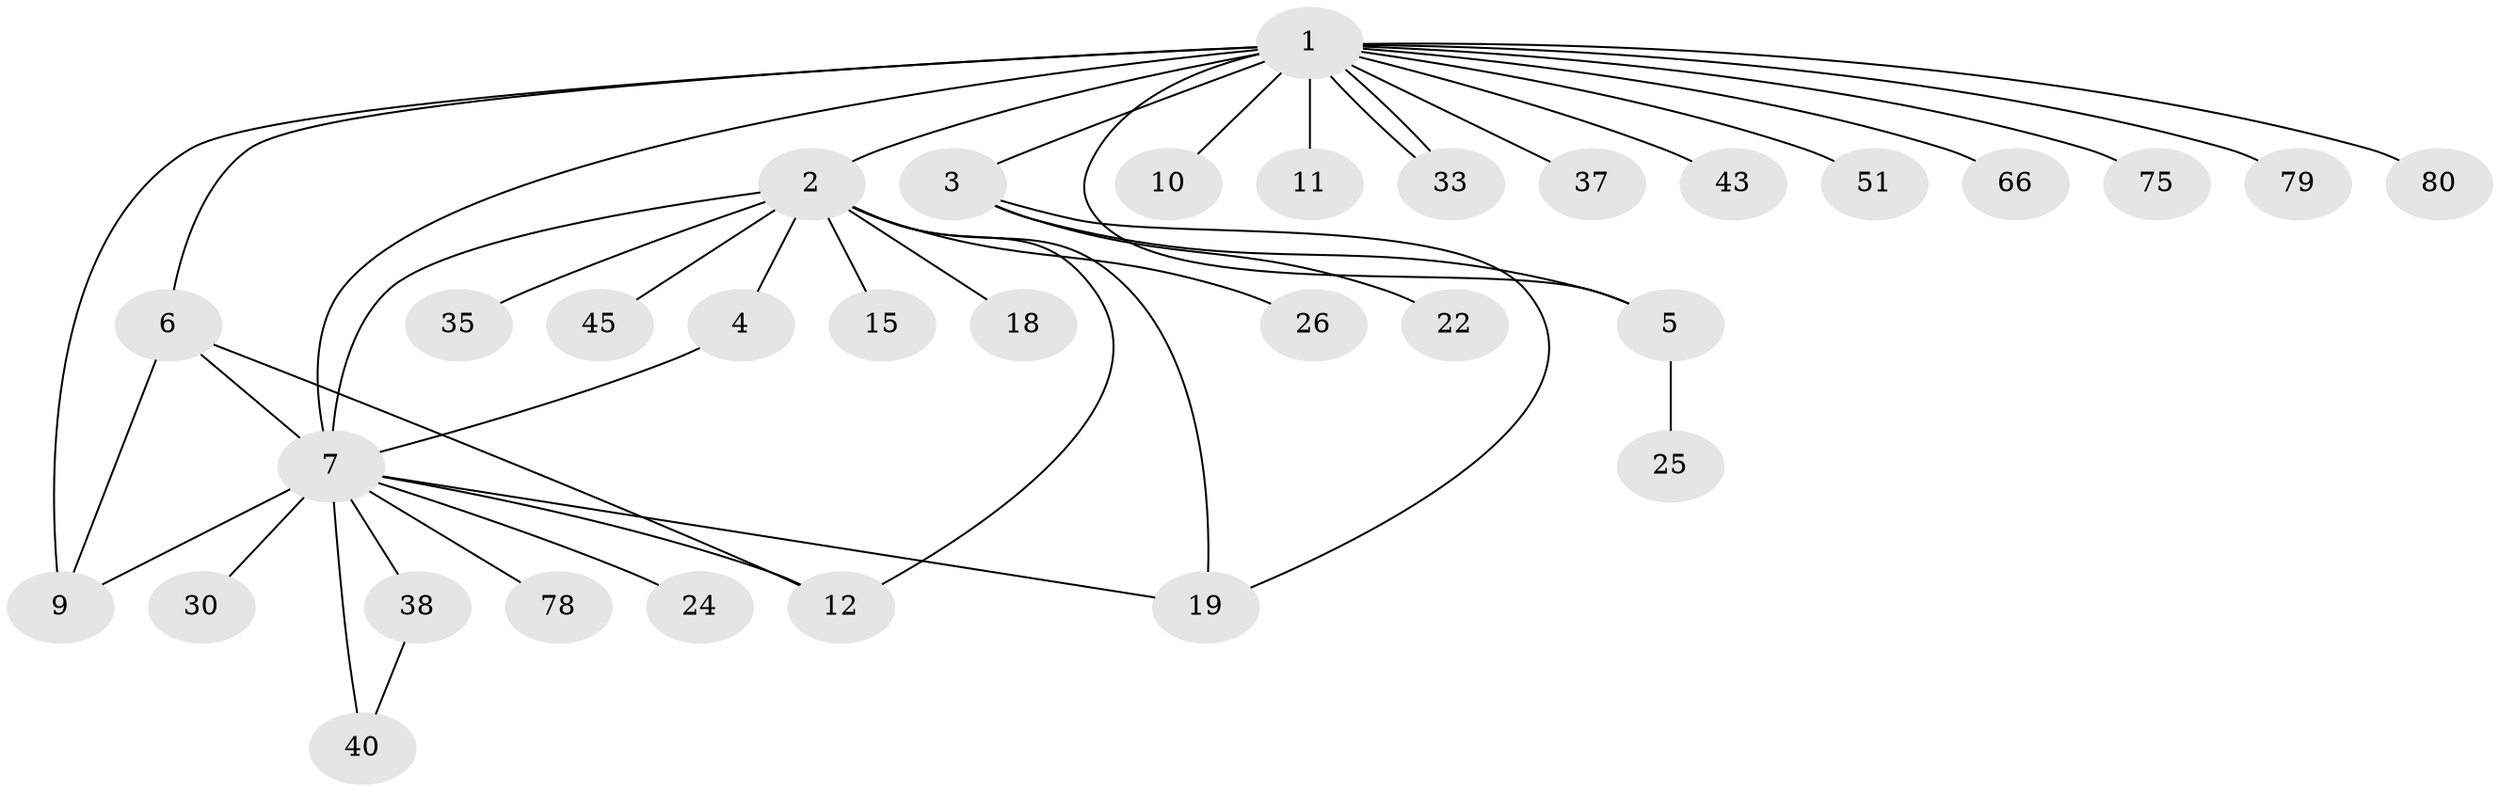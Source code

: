 // original degree distribution, {19: 0.0125, 12: 0.0125, 6: 0.0375, 3: 0.1625, 4: 0.0625, 10: 0.0125, 2: 0.1625, 1: 0.525, 8: 0.0125}
// Generated by graph-tools (version 1.1) at 2025/18/03/04/25 18:18:02]
// undirected, 32 vertices, 43 edges
graph export_dot {
graph [start="1"]
  node [color=gray90,style=filled];
  1;
  2;
  3 [super="+14+70+74"];
  4 [super="+76+36"];
  5 [super="+41+77"];
  6 [super="+16+42+21+54"];
  7 [super="+34+8"];
  9 [super="+46+32+52+28"];
  10 [super="+61"];
  11;
  12 [super="+27+44"];
  15;
  18 [super="+20"];
  19 [super="+58+53"];
  22 [super="+31"];
  24;
  25;
  26;
  30;
  33;
  35;
  37;
  38 [super="+50"];
  40 [super="+67"];
  43;
  45;
  51;
  66 [super="+68"];
  75;
  78;
  79;
  80;
  1 -- 2;
  1 -- 3;
  1 -- 5;
  1 -- 6 [weight=2];
  1 -- 9;
  1 -- 10;
  1 -- 11;
  1 -- 33;
  1 -- 33;
  1 -- 37;
  1 -- 43;
  1 -- 51;
  1 -- 66;
  1 -- 75;
  1 -- 79;
  1 -- 80;
  1 -- 7 [weight=2];
  2 -- 4 [weight=2];
  2 -- 12;
  2 -- 15;
  2 -- 18 [weight=2];
  2 -- 19;
  2 -- 26;
  2 -- 35;
  2 -- 45;
  2 -- 7;
  3 -- 19;
  3 -- 5;
  3 -- 22;
  4 -- 7;
  5 -- 25;
  6 -- 7 [weight=2];
  6 -- 9;
  6 -- 12;
  7 -- 38;
  7 -- 40;
  7 -- 9;
  7 -- 78;
  7 -- 19;
  7 -- 24;
  7 -- 30;
  7 -- 12;
  38 -- 40;
}
